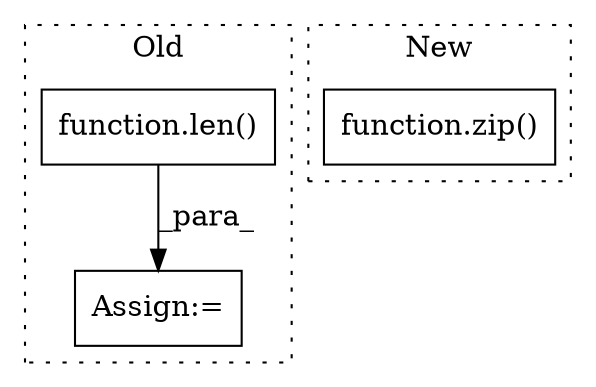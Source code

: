 digraph G {
subgraph cluster0 {
1 [label="function.len()" a="75" s="1667,1673" l="4,1" shape="box"];
3 [label="Assign:=" a="68" s="1997" l="4" shape="box"];
label = "Old";
style="dotted";
}
subgraph cluster1 {
2 [label="function.zip()" a="75" s="2121,2141" l="4,1" shape="box"];
label = "New";
style="dotted";
}
1 -> 3 [label="_para_"];
}